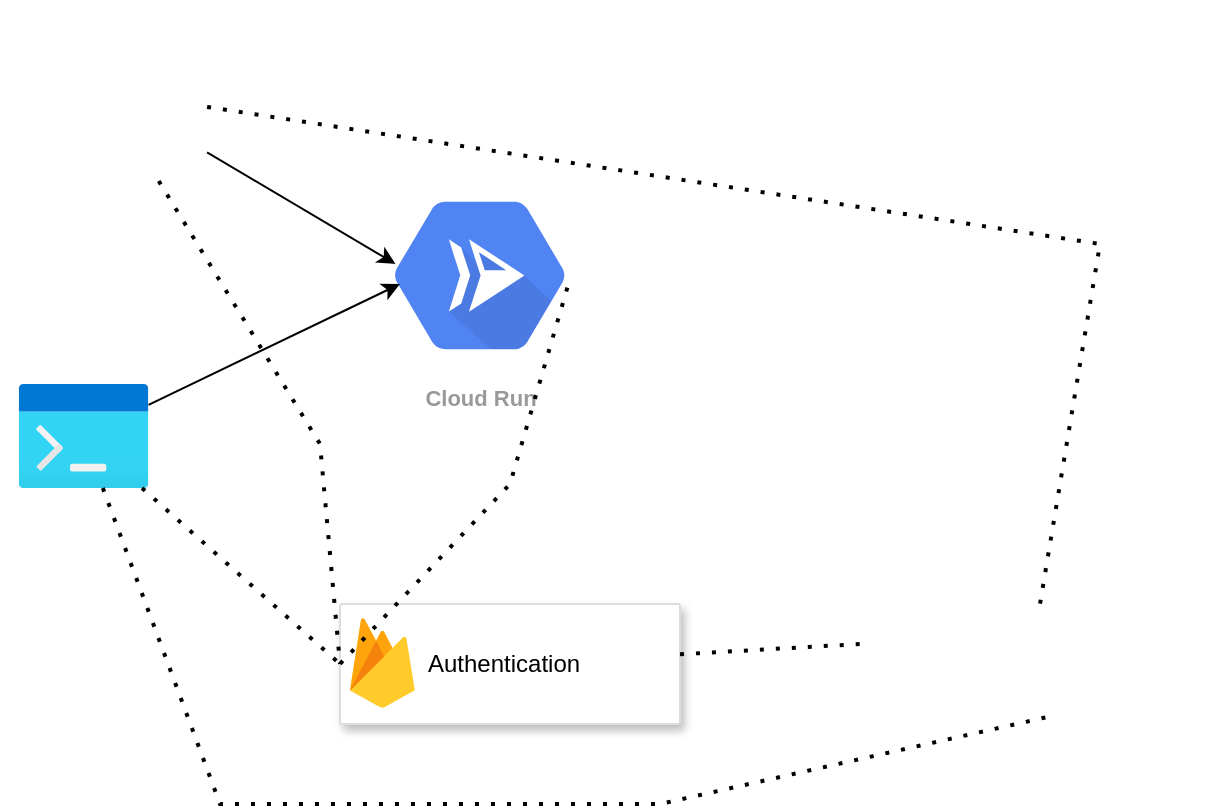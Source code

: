 <mxfile version="16.5.1" type="device"><diagram id="YSiGXsrFdjOQw-f-WItH" name="Page-1"><mxGraphModel dx="1102" dy="1025" grid="1" gridSize="10" guides="1" tooltips="1" connect="1" arrows="1" fold="1" page="1" pageScale="1" pageWidth="850" pageHeight="1100" math="0" shadow="0"><root><mxCell id="0"/><mxCell id="1" parent="0"/><mxCell id="uDrN6s74zV3nyGjqyouB-3" value="" style="strokeColor=#dddddd;shadow=1;strokeWidth=1;rounded=1;absoluteArcSize=1;arcSize=2;" parent="1" vertex="1"><mxGeometry x="290" y="360" width="170" height="60" as="geometry"/></mxCell><mxCell id="uDrN6s74zV3nyGjqyouB-4" value="&lt;font color=&quot;#000000&quot;&gt;Authentication&lt;/font&gt;" style="sketch=0;dashed=0;connectable=0;html=1;fillColor=#5184F3;strokeColor=none;shape=mxgraph.gcp2.firebase;part=1;labelPosition=right;verticalLabelPosition=middle;align=left;verticalAlign=middle;spacingLeft=5;fontColor=#999999;fontSize=12;" parent="uDrN6s74zV3nyGjqyouB-3" vertex="1"><mxGeometry width="32.4" height="45" relative="1" as="geometry"><mxPoint x="5" y="7" as="offset"/></mxGeometry></mxCell><mxCell id="uDrN6s74zV3nyGjqyouB-7" value="Cloud Run" style="sketch=0;html=1;fillColor=#5184F3;strokeColor=none;verticalAlign=top;labelPosition=center;verticalLabelPosition=bottom;align=center;spacingTop=-6;fontSize=11;fontStyle=1;fontColor=#999999;shape=mxgraph.gcp2.hexIcon;prIcon=cloud_run" parent="1" vertex="1"><mxGeometry x="295" y="141.5" width="130" height="108.5" as="geometry"/></mxCell><mxCell id="uDrN6s74zV3nyGjqyouB-8" value="" style="aspect=fixed;html=1;points=[];align=center;image;fontSize=12;image=img/lib/azure2/general/Dev_Console.svg;" parent="1" vertex="1"><mxGeometry x="129.27" y="250" width="65" height="52" as="geometry"/></mxCell><mxCell id="uDrN6s74zV3nyGjqyouB-11" style="rounded=0;orthogonalLoop=1;jettySize=auto;html=1;entryX=0.175;entryY=0.447;entryDx=0;entryDy=0;entryPerimeter=0;" parent="1" source="uDrN6s74zV3nyGjqyouB-9" target="uDrN6s74zV3nyGjqyouB-7" edge="1"><mxGeometry relative="1" as="geometry"/></mxCell><mxCell id="uDrN6s74zV3nyGjqyouB-9" value="" style="shape=image;verticalLabelPosition=bottom;labelBackgroundColor=default;verticalAlign=top;aspect=fixed;imageAspect=0;image=https://upload.wikimedia.org/wikipedia/commons/thumb/a/a7/React-icon.svg/1200px-React-icon.svg.png;" parent="1" vertex="1"><mxGeometry x="120" y="58.5" width="103.54" height="90" as="geometry"/></mxCell><mxCell id="uDrN6s74zV3nyGjqyouB-12" style="rounded=0;orthogonalLoop=1;jettySize=auto;html=1;" parent="1" source="uDrN6s74zV3nyGjqyouB-8" edge="1"><mxGeometry relative="1" as="geometry"><mxPoint x="233.54" y="142.137" as="sourcePoint"/><mxPoint x="320" y="200" as="targetPoint"/></mxGeometry></mxCell><mxCell id="uDrN6s74zV3nyGjqyouB-13" value="" style="endArrow=none;dashed=1;html=1;dashPattern=1 3;strokeWidth=2;rounded=0;entryX=0;entryY=0.5;entryDx=0;entryDy=0;" parent="1" source="uDrN6s74zV3nyGjqyouB-8" target="uDrN6s74zV3nyGjqyouB-3" edge="1"><mxGeometry width="50" height="50" relative="1" as="geometry"><mxPoint x="520" y="420" as="sourcePoint"/><mxPoint x="570" y="370" as="targetPoint"/></mxGeometry></mxCell><mxCell id="uDrN6s74zV3nyGjqyouB-14" value="" style="endArrow=none;dashed=1;html=1;dashPattern=1 3;strokeWidth=2;rounded=0;entryX=0;entryY=0.5;entryDx=0;entryDy=0;" parent="1" source="uDrN6s74zV3nyGjqyouB-9" target="uDrN6s74zV3nyGjqyouB-3" edge="1"><mxGeometry width="50" height="50" relative="1" as="geometry"><mxPoint x="191.015" y="302" as="sourcePoint"/><mxPoint x="290" y="390" as="targetPoint"/><Array as="points"><mxPoint x="280" y="280"/></Array></mxGeometry></mxCell><mxCell id="uDrN6s74zV3nyGjqyouB-15" value="" style="endArrow=none;dashed=1;html=1;dashPattern=1 3;strokeWidth=2;rounded=0;entryX=0;entryY=0.5;entryDx=0;entryDy=0;exitX=0.836;exitY=0.556;exitDx=0;exitDy=0;exitPerimeter=0;" parent="1" source="uDrN6s74zV3nyGjqyouB-7" target="uDrN6s74zV3nyGjqyouB-3" edge="1"><mxGeometry width="50" height="50" relative="1" as="geometry"><mxPoint x="191.015" y="302" as="sourcePoint"/><mxPoint x="290" y="390" as="targetPoint"/><Array as="points"><mxPoint x="375" y="300"/></Array></mxGeometry></mxCell><mxCell id="uDrN6s74zV3nyGjqyouB-16" value="" style="shape=image;verticalLabelPosition=bottom;labelBackgroundColor=default;verticalAlign=top;aspect=fixed;imageAspect=0;image=https://www.google.pl/images/branding/googlelogo/2x/googlelogo_color_160x56dp.png;" parent="1" vertex="1"><mxGeometry x="550" y="360" width="171.43" height="60" as="geometry"/></mxCell><mxCell id="uDrN6s74zV3nyGjqyouB-17" value="" style="endArrow=none;dashed=1;html=1;dashPattern=1 3;strokeWidth=2;rounded=0;entryX=0.5;entryY=0;entryDx=0;entryDy=0;" parent="1" source="uDrN6s74zV3nyGjqyouB-9" target="uDrN6s74zV3nyGjqyouB-16" edge="1"><mxGeometry width="50" height="50" relative="1" as="geometry"><mxPoint x="199.364" y="148.5" as="sourcePoint"/><mxPoint x="290" y="390" as="targetPoint"/><Array as="points"><mxPoint x="670" y="180"/><mxPoint x="640" y="360"/></Array></mxGeometry></mxCell><mxCell id="uDrN6s74zV3nyGjqyouB-18" value="" style="endArrow=none;dashed=1;html=1;dashPattern=1 3;strokeWidth=2;rounded=0;" parent="1" source="uDrN6s74zV3nyGjqyouB-3" edge="1"><mxGeometry width="50" height="50" relative="1" as="geometry"><mxPoint x="499.995" y="302" as="sourcePoint"/><mxPoint x="550" y="380" as="targetPoint"/></mxGeometry></mxCell><mxCell id="wa7Llg5JWWTiq3jBSCpZ-1" value="" style="endArrow=none;dashed=1;html=1;dashPattern=1 3;strokeWidth=2;rounded=0;entryX=0.56;entryY=0.933;entryDx=0;entryDy=0;entryPerimeter=0;" edge="1" parent="1" source="uDrN6s74zV3nyGjqyouB-8" target="uDrN6s74zV3nyGjqyouB-16"><mxGeometry width="50" height="50" relative="1" as="geometry"><mxPoint x="149.995" y="320" as="sourcePoint"/><mxPoint x="248.98" y="408" as="targetPoint"/><Array as="points"><mxPoint x="230" y="460"/><mxPoint x="450" y="460"/></Array></mxGeometry></mxCell></root></mxGraphModel></diagram></mxfile>
